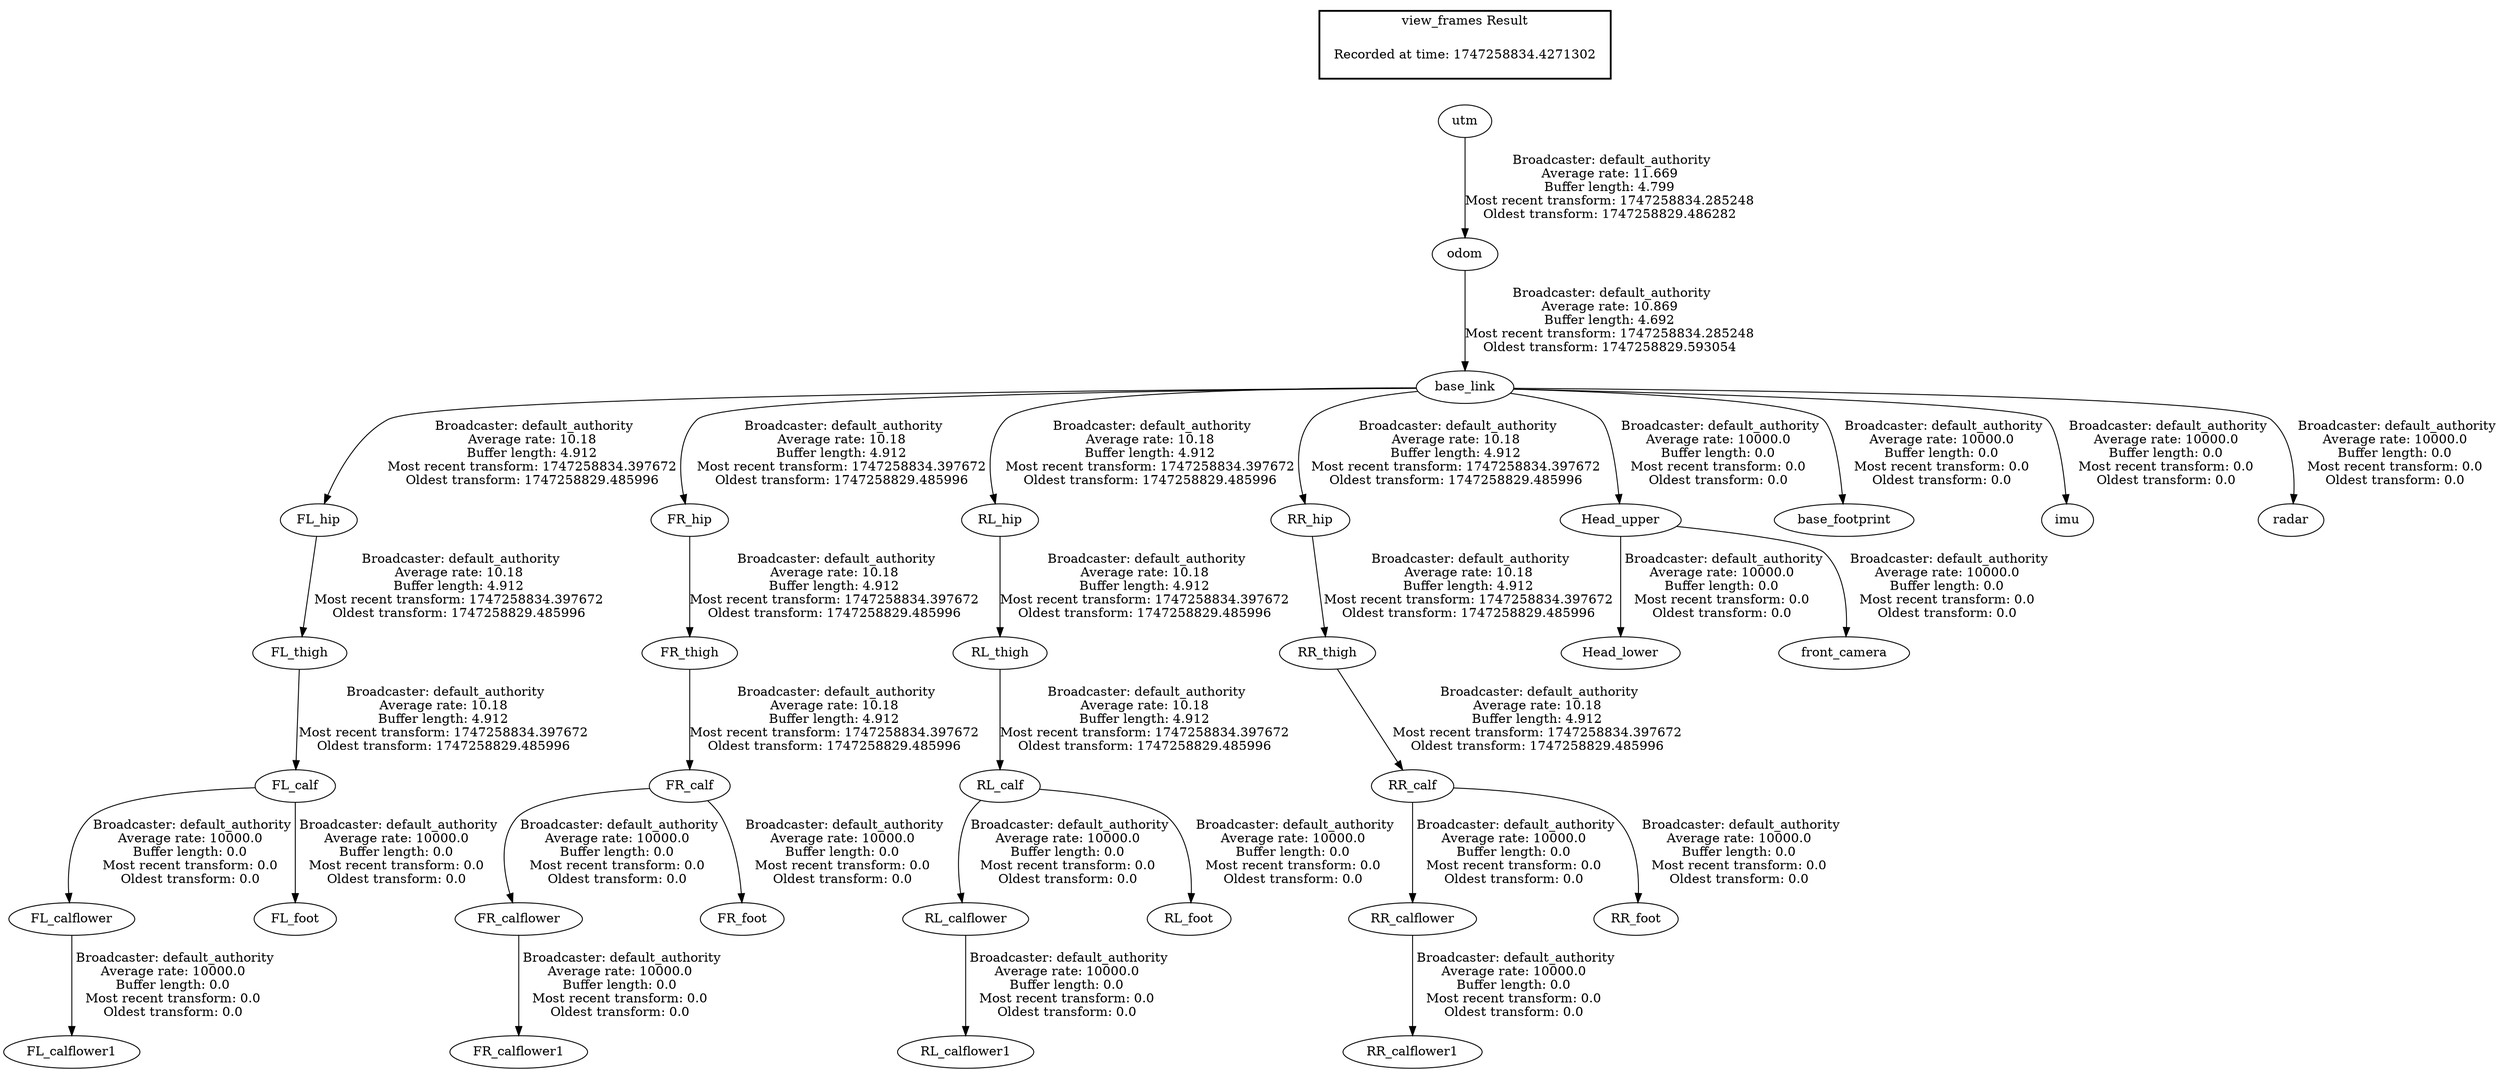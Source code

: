 digraph G {
"FL_thigh" -> "FL_calf"[label=" Broadcaster: default_authority\nAverage rate: 10.18\nBuffer length: 4.912\nMost recent transform: 1747258834.397672\nOldest transform: 1747258829.485996\n"];
"FL_hip" -> "FL_thigh"[label=" Broadcaster: default_authority\nAverage rate: 10.18\nBuffer length: 4.912\nMost recent transform: 1747258834.397672\nOldest transform: 1747258829.485996\n"];
"base_link" -> "FL_hip"[label=" Broadcaster: default_authority\nAverage rate: 10.18\nBuffer length: 4.912\nMost recent transform: 1747258834.397672\nOldest transform: 1747258829.485996\n"];
"odom" -> "base_link"[label=" Broadcaster: default_authority\nAverage rate: 10.869\nBuffer length: 4.692\nMost recent transform: 1747258834.285248\nOldest transform: 1747258829.593054\n"];
"FR_thigh" -> "FR_calf"[label=" Broadcaster: default_authority\nAverage rate: 10.18\nBuffer length: 4.912\nMost recent transform: 1747258834.397672\nOldest transform: 1747258829.485996\n"];
"FR_hip" -> "FR_thigh"[label=" Broadcaster: default_authority\nAverage rate: 10.18\nBuffer length: 4.912\nMost recent transform: 1747258834.397672\nOldest transform: 1747258829.485996\n"];
"base_link" -> "FR_hip"[label=" Broadcaster: default_authority\nAverage rate: 10.18\nBuffer length: 4.912\nMost recent transform: 1747258834.397672\nOldest transform: 1747258829.485996\n"];
"RL_thigh" -> "RL_calf"[label=" Broadcaster: default_authority\nAverage rate: 10.18\nBuffer length: 4.912\nMost recent transform: 1747258834.397672\nOldest transform: 1747258829.485996\n"];
"RL_hip" -> "RL_thigh"[label=" Broadcaster: default_authority\nAverage rate: 10.18\nBuffer length: 4.912\nMost recent transform: 1747258834.397672\nOldest transform: 1747258829.485996\n"];
"base_link" -> "RL_hip"[label=" Broadcaster: default_authority\nAverage rate: 10.18\nBuffer length: 4.912\nMost recent transform: 1747258834.397672\nOldest transform: 1747258829.485996\n"];
"RR_thigh" -> "RR_calf"[label=" Broadcaster: default_authority\nAverage rate: 10.18\nBuffer length: 4.912\nMost recent transform: 1747258834.397672\nOldest transform: 1747258829.485996\n"];
"RR_hip" -> "RR_thigh"[label=" Broadcaster: default_authority\nAverage rate: 10.18\nBuffer length: 4.912\nMost recent transform: 1747258834.397672\nOldest transform: 1747258829.485996\n"];
"base_link" -> "RR_hip"[label=" Broadcaster: default_authority\nAverage rate: 10.18\nBuffer length: 4.912\nMost recent transform: 1747258834.397672\nOldest transform: 1747258829.485996\n"];
"FL_calflower" -> "FL_calflower1"[label=" Broadcaster: default_authority\nAverage rate: 10000.0\nBuffer length: 0.0\nMost recent transform: 0.0\nOldest transform: 0.0\n"];
"FL_calf" -> "FL_calflower"[label=" Broadcaster: default_authority\nAverage rate: 10000.0\nBuffer length: 0.0\nMost recent transform: 0.0\nOldest transform: 0.0\n"];
"FL_calf" -> "FL_foot"[label=" Broadcaster: default_authority\nAverage rate: 10000.0\nBuffer length: 0.0\nMost recent transform: 0.0\nOldest transform: 0.0\n"];
"FR_calflower" -> "FR_calflower1"[label=" Broadcaster: default_authority\nAverage rate: 10000.0\nBuffer length: 0.0\nMost recent transform: 0.0\nOldest transform: 0.0\n"];
"FR_calf" -> "FR_calflower"[label=" Broadcaster: default_authority\nAverage rate: 10000.0\nBuffer length: 0.0\nMost recent transform: 0.0\nOldest transform: 0.0\n"];
"FR_calf" -> "FR_foot"[label=" Broadcaster: default_authority\nAverage rate: 10000.0\nBuffer length: 0.0\nMost recent transform: 0.0\nOldest transform: 0.0\n"];
"Head_upper" -> "Head_lower"[label=" Broadcaster: default_authority\nAverage rate: 10000.0\nBuffer length: 0.0\nMost recent transform: 0.0\nOldest transform: 0.0\n"];
"base_link" -> "Head_upper"[label=" Broadcaster: default_authority\nAverage rate: 10000.0\nBuffer length: 0.0\nMost recent transform: 0.0\nOldest transform: 0.0\n"];
"RL_calflower" -> "RL_calflower1"[label=" Broadcaster: default_authority\nAverage rate: 10000.0\nBuffer length: 0.0\nMost recent transform: 0.0\nOldest transform: 0.0\n"];
"RL_calf" -> "RL_calflower"[label=" Broadcaster: default_authority\nAverage rate: 10000.0\nBuffer length: 0.0\nMost recent transform: 0.0\nOldest transform: 0.0\n"];
"RL_calf" -> "RL_foot"[label=" Broadcaster: default_authority\nAverage rate: 10000.0\nBuffer length: 0.0\nMost recent transform: 0.0\nOldest transform: 0.0\n"];
"RR_calflower" -> "RR_calflower1"[label=" Broadcaster: default_authority\nAverage rate: 10000.0\nBuffer length: 0.0\nMost recent transform: 0.0\nOldest transform: 0.0\n"];
"RR_calf" -> "RR_calflower"[label=" Broadcaster: default_authority\nAverage rate: 10000.0\nBuffer length: 0.0\nMost recent transform: 0.0\nOldest transform: 0.0\n"];
"RR_calf" -> "RR_foot"[label=" Broadcaster: default_authority\nAverage rate: 10000.0\nBuffer length: 0.0\nMost recent transform: 0.0\nOldest transform: 0.0\n"];
"base_link" -> "base_footprint"[label=" Broadcaster: default_authority\nAverage rate: 10000.0\nBuffer length: 0.0\nMost recent transform: 0.0\nOldest transform: 0.0\n"];
"Head_upper" -> "front_camera"[label=" Broadcaster: default_authority\nAverage rate: 10000.0\nBuffer length: 0.0\nMost recent transform: 0.0\nOldest transform: 0.0\n"];
"base_link" -> "imu"[label=" Broadcaster: default_authority\nAverage rate: 10000.0\nBuffer length: 0.0\nMost recent transform: 0.0\nOldest transform: 0.0\n"];
"base_link" -> "radar"[label=" Broadcaster: default_authority\nAverage rate: 10000.0\nBuffer length: 0.0\nMost recent transform: 0.0\nOldest transform: 0.0\n"];
"utm" -> "odom"[label=" Broadcaster: default_authority\nAverage rate: 11.669\nBuffer length: 4.799\nMost recent transform: 1747258834.285248\nOldest transform: 1747258829.486282\n"];
edge [style=invis];
 subgraph cluster_legend { style=bold; color=black; label ="view_frames Result";
"Recorded at time: 1747258834.4271302"[ shape=plaintext ] ;
}->"utm";
}
